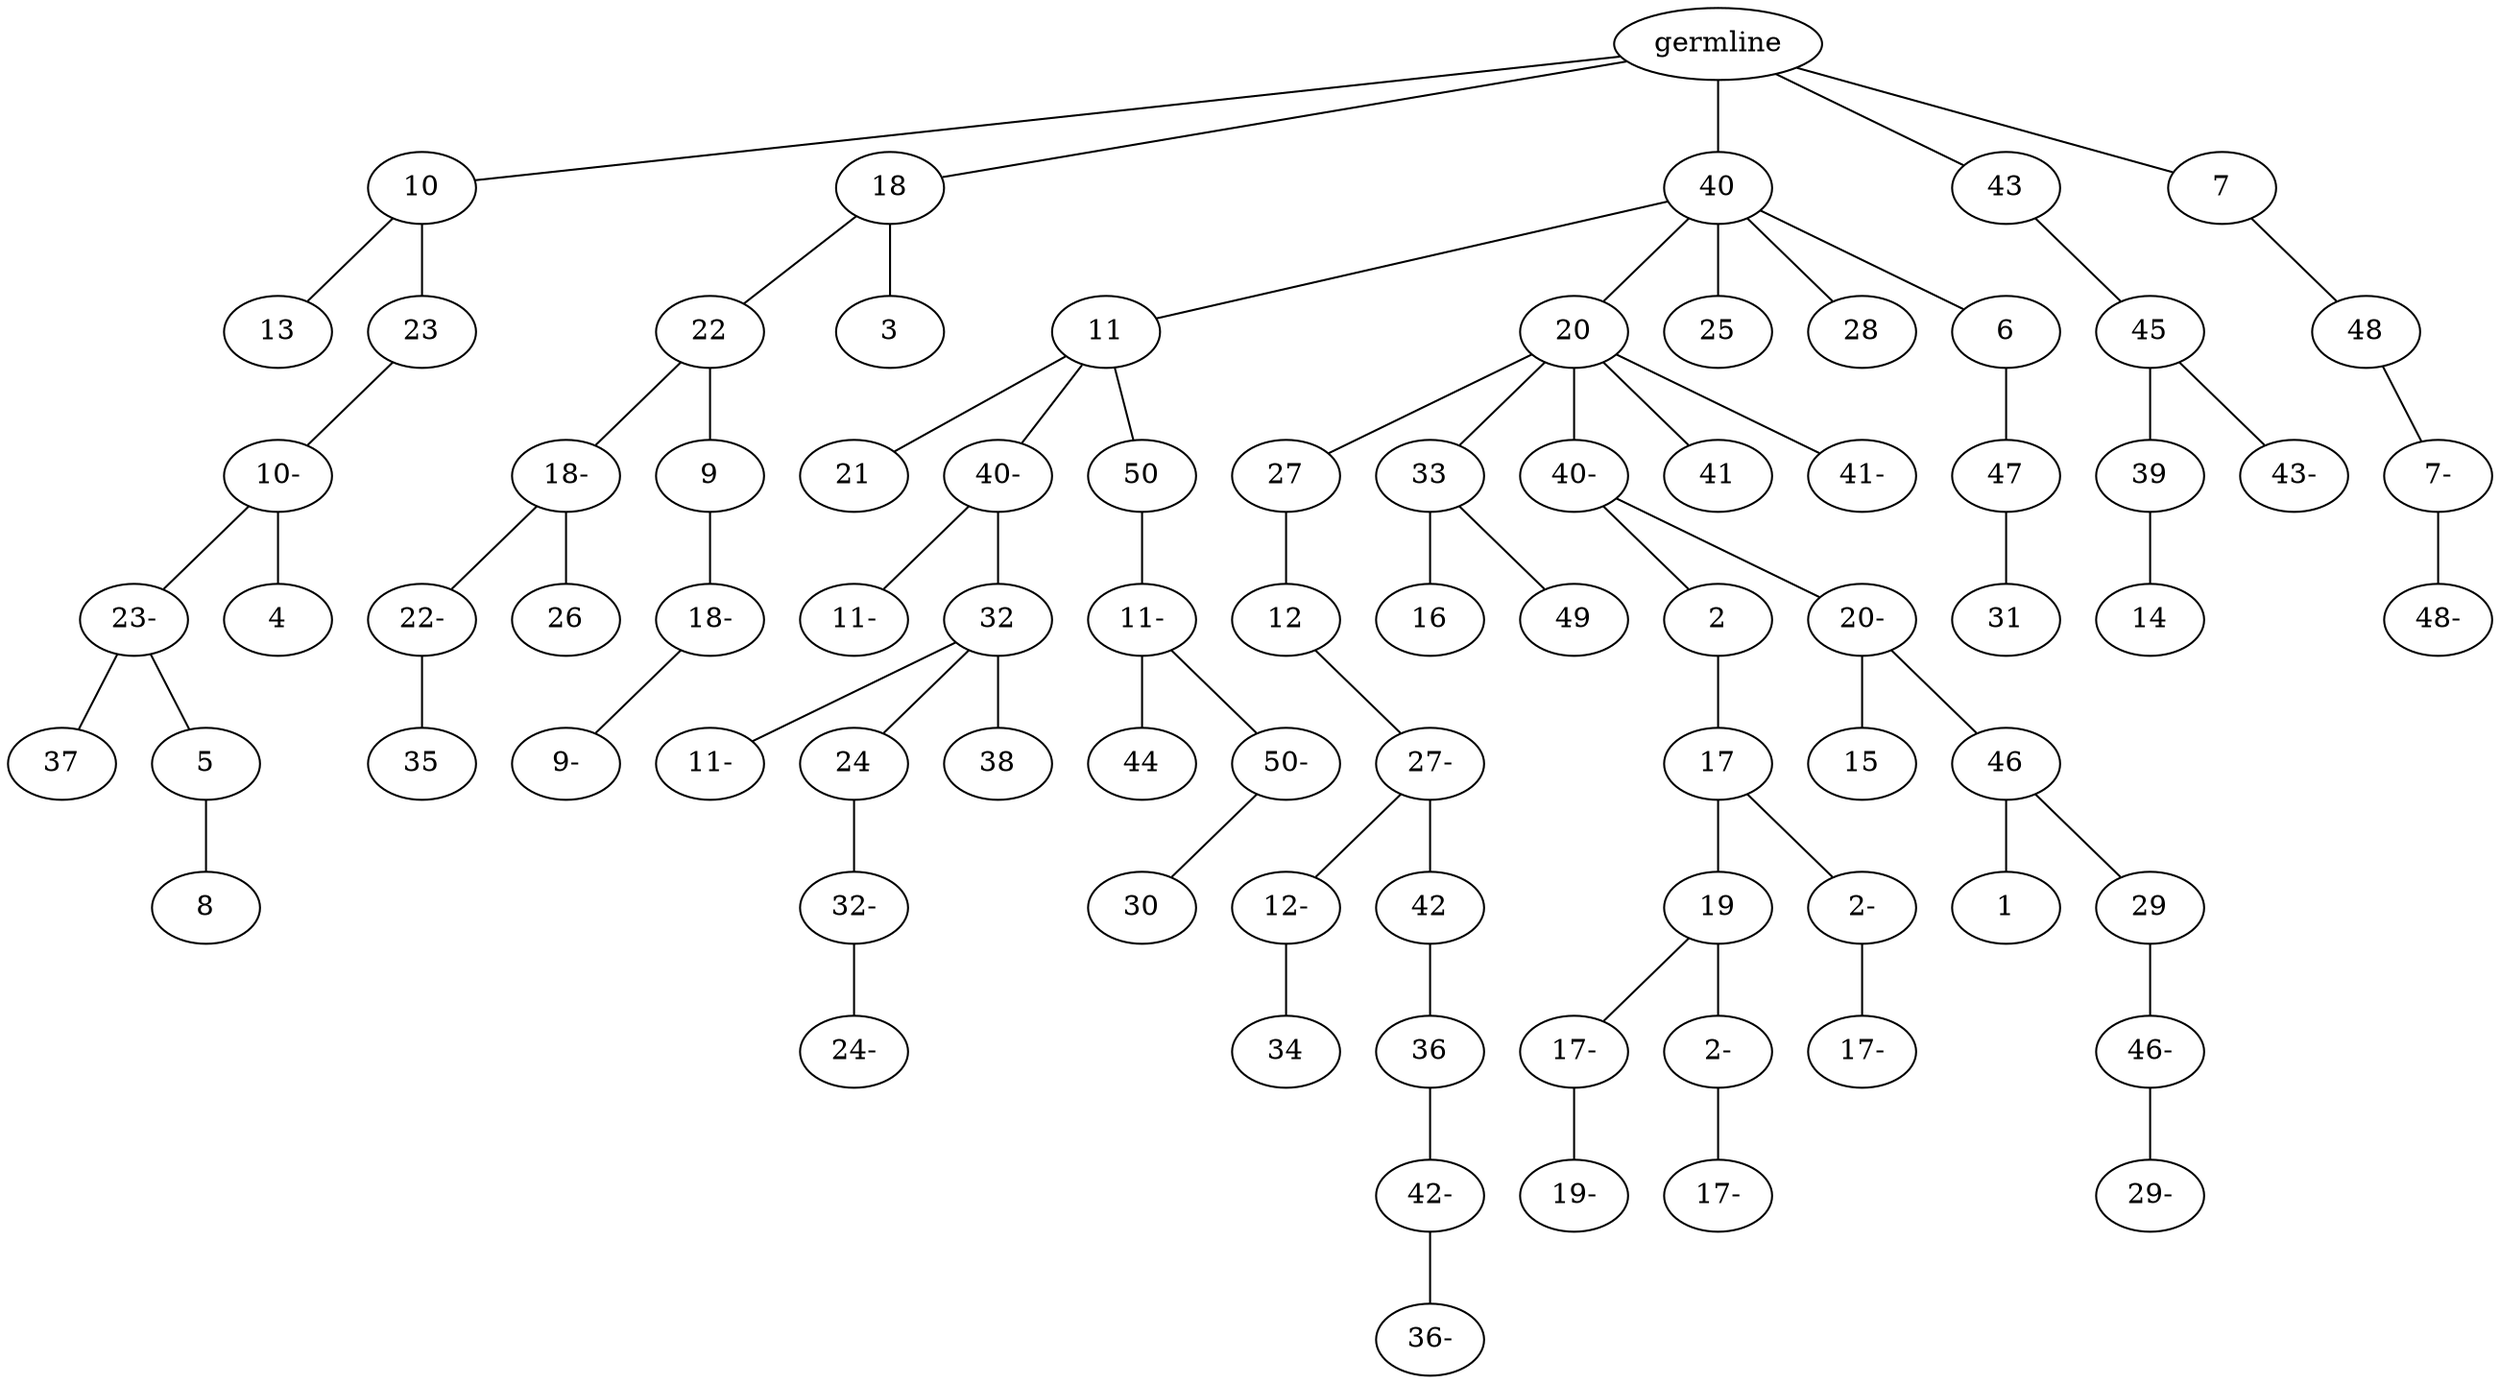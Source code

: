 graph tree {
    "140553496314256" [label="germline"];
    "140553508474160" [label="10"];
    "140553508473584" [label="13"];
    "140553508471328" [label="23"];
    "140553508472000" [label="10-"];
    "140553511205808" [label="23-"];
    "140553511205136" [label="37"];
    "140553511205616" [label="5"];
    "140553511205472" [label="8"];
    "140553511203552" [label="4"];
    "140553508472576" [label="18"];
    "140553508474016" [label="22"];
    "140553511204848" [label="18-"];
    "140553511202928" [label="22-"];
    "140553511203072" [label="35"];
    "140553511205664" [label="26"];
    "140553511206048" [label="9"];
    "140553511202976" [label="18-"];
    "140553511206336" [label="9-"];
    "140553511205184" [label="3"];
    "140553508474544" [label="40"];
    "140553511205904" [label="11"];
    "140553511205088" [label="21"];
    "140553511203600" [label="40-"];
    "140553511204752" [label="11-"];
    "140553511205328" [label="32"];
    "140553511206768" [label="11-"];
    "140553511205424" [label="24"];
    "140553511206672" [label="32-"];
    "140553501336720" [label="24-"];
    "140553511204032" [label="38"];
    "140553511204080" [label="50"];
    "140553511203408" [label="11-"];
    "140553506840384" [label="44"];
    "140553501323376" [label="50-"];
    "140553501324096" [label="30"];
    "140553511203696" [label="20"];
    "140553511204704" [label="27"];
    "140553501323664" [label="12"];
    "140553501323520" [label="27-"];
    "140553501325776" [label="12-"];
    "140553501326448" [label="34"];
    "140553501325728" [label="42"];
    "140553501324240" [label="36"];
    "140553501325488" [label="42-"];
    "140553501324768" [label="36-"];
    "140553501325968" [label="33"];
    "140553501326400" [label="16"];
    "140553501326496" [label="49"];
    "140553501325344" [label="40-"];
    "140553501326016" [label="2"];
    "140553501326640" [label="17"];
    "140553501326160" [label="19"];
    "140553501324432" [label="17-"];
    "140553501325920" [label="19-"];
    "140553501325200" [label="2-"];
    "140553501325680" [label="17-"];
    "140553501327168" [label="2-"];
    "140553501325824" [label="17-"];
    "140553501326208" [label="20-"];
    "140553501327216" [label="15"];
    "140553500222272" [label="46"];
    "140553500223088" [label="1"];
    "140553500222080" [label="29"];
    "140553500222368" [label="46-"];
    "140553500224576" [label="29-"];
    "140553501323328" [label="41"];
    "140553501325440" [label="41-"];
    "140553511203216" [label="25"];
    "140553501325248" [label="28"];
    "140553500223472" [label="6"];
    "140553500222704" [label="47"];
    "140553500223952" [label="31"];
    "140553511206240" [label="43"];
    "140553500221840" [label="45"];
    "140553500222656" [label="39"];
    "140553500225392" [label="14"];
    "140553500225008" [label="43-"];
    "140553500222992" [label="7"];
    "140553500223616" [label="48"];
    "140553500222752" [label="7-"];
    "140553500224864" [label="48-"];
    "140553496314256" -- "140553508474160";
    "140553496314256" -- "140553508472576";
    "140553496314256" -- "140553508474544";
    "140553496314256" -- "140553511206240";
    "140553496314256" -- "140553500222992";
    "140553508474160" -- "140553508473584";
    "140553508474160" -- "140553508471328";
    "140553508471328" -- "140553508472000";
    "140553508472000" -- "140553511205808";
    "140553508472000" -- "140553511203552";
    "140553511205808" -- "140553511205136";
    "140553511205808" -- "140553511205616";
    "140553511205616" -- "140553511205472";
    "140553508472576" -- "140553508474016";
    "140553508472576" -- "140553511205184";
    "140553508474016" -- "140553511204848";
    "140553508474016" -- "140553511206048";
    "140553511204848" -- "140553511202928";
    "140553511204848" -- "140553511205664";
    "140553511202928" -- "140553511203072";
    "140553511206048" -- "140553511202976";
    "140553511202976" -- "140553511206336";
    "140553508474544" -- "140553511205904";
    "140553508474544" -- "140553511203696";
    "140553508474544" -- "140553511203216";
    "140553508474544" -- "140553501325248";
    "140553508474544" -- "140553500223472";
    "140553511205904" -- "140553511205088";
    "140553511205904" -- "140553511203600";
    "140553511205904" -- "140553511204080";
    "140553511203600" -- "140553511204752";
    "140553511203600" -- "140553511205328";
    "140553511205328" -- "140553511206768";
    "140553511205328" -- "140553511205424";
    "140553511205328" -- "140553511204032";
    "140553511205424" -- "140553511206672";
    "140553511206672" -- "140553501336720";
    "140553511204080" -- "140553511203408";
    "140553511203408" -- "140553506840384";
    "140553511203408" -- "140553501323376";
    "140553501323376" -- "140553501324096";
    "140553511203696" -- "140553511204704";
    "140553511203696" -- "140553501325968";
    "140553511203696" -- "140553501325344";
    "140553511203696" -- "140553501323328";
    "140553511203696" -- "140553501325440";
    "140553511204704" -- "140553501323664";
    "140553501323664" -- "140553501323520";
    "140553501323520" -- "140553501325776";
    "140553501323520" -- "140553501325728";
    "140553501325776" -- "140553501326448";
    "140553501325728" -- "140553501324240";
    "140553501324240" -- "140553501325488";
    "140553501325488" -- "140553501324768";
    "140553501325968" -- "140553501326400";
    "140553501325968" -- "140553501326496";
    "140553501325344" -- "140553501326016";
    "140553501325344" -- "140553501326208";
    "140553501326016" -- "140553501326640";
    "140553501326640" -- "140553501326160";
    "140553501326640" -- "140553501327168";
    "140553501326160" -- "140553501324432";
    "140553501326160" -- "140553501325200";
    "140553501324432" -- "140553501325920";
    "140553501325200" -- "140553501325680";
    "140553501327168" -- "140553501325824";
    "140553501326208" -- "140553501327216";
    "140553501326208" -- "140553500222272";
    "140553500222272" -- "140553500223088";
    "140553500222272" -- "140553500222080";
    "140553500222080" -- "140553500222368";
    "140553500222368" -- "140553500224576";
    "140553500223472" -- "140553500222704";
    "140553500222704" -- "140553500223952";
    "140553511206240" -- "140553500221840";
    "140553500221840" -- "140553500222656";
    "140553500221840" -- "140553500225008";
    "140553500222656" -- "140553500225392";
    "140553500222992" -- "140553500223616";
    "140553500223616" -- "140553500222752";
    "140553500222752" -- "140553500224864";
}
